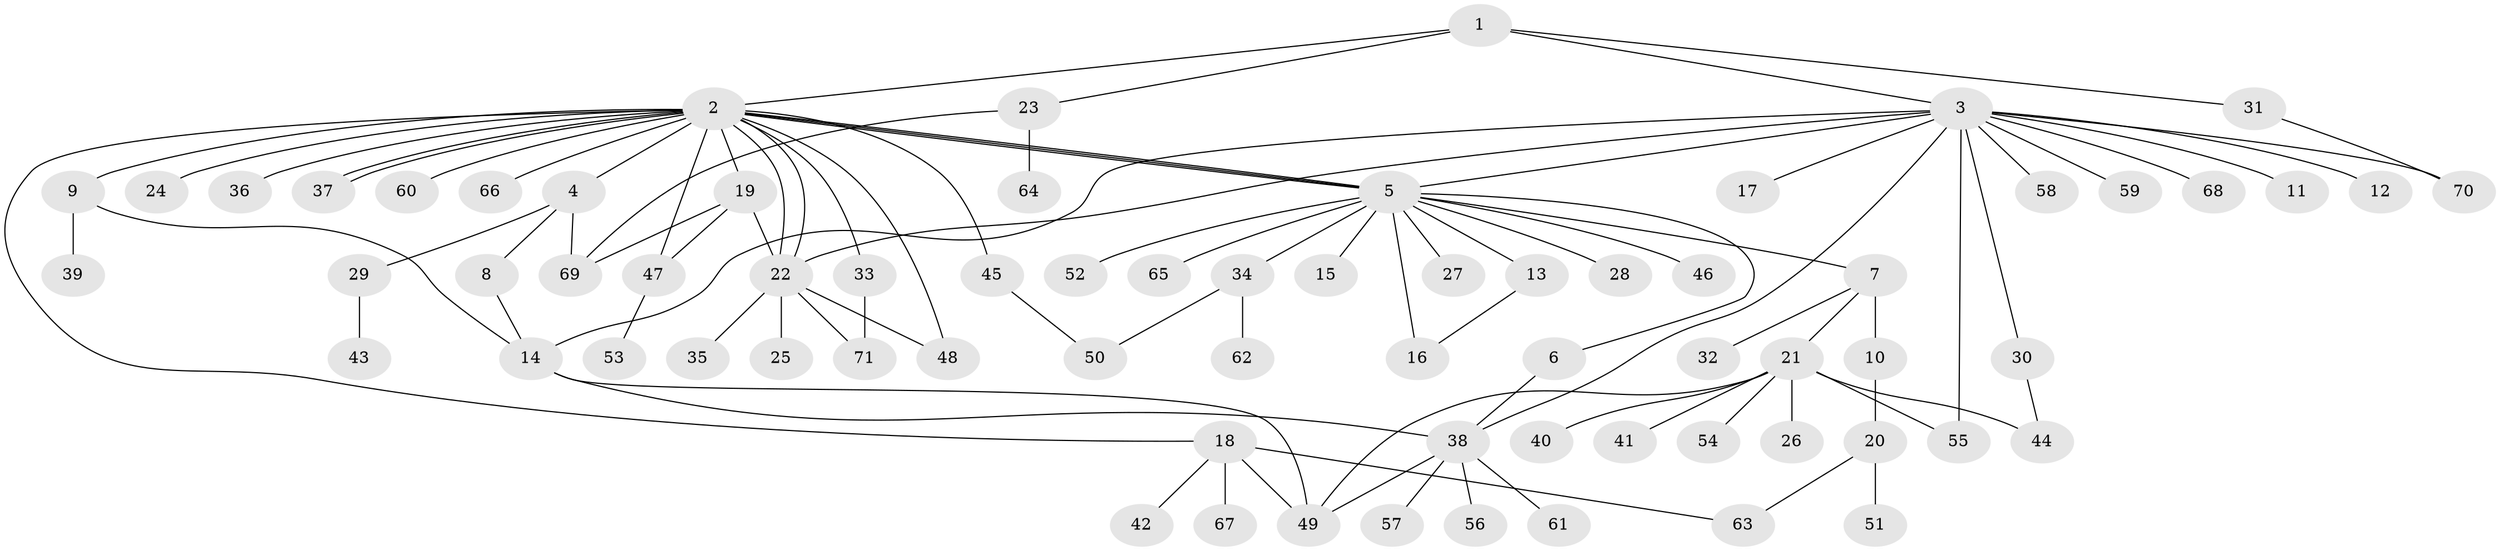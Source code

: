 // coarse degree distribution, {4: 0.07692307692307693, 17: 0.019230769230769232, 13: 0.019230769230769232, 15: 0.019230769230769232, 2: 0.17307692307692307, 5: 0.019230769230769232, 1: 0.5576923076923077, 7: 0.057692307692307696, 3: 0.038461538461538464, 6: 0.019230769230769232}
// Generated by graph-tools (version 1.1) at 2025/23/03/03/25 07:23:52]
// undirected, 71 vertices, 95 edges
graph export_dot {
graph [start="1"]
  node [color=gray90,style=filled];
  1;
  2;
  3;
  4;
  5;
  6;
  7;
  8;
  9;
  10;
  11;
  12;
  13;
  14;
  15;
  16;
  17;
  18;
  19;
  20;
  21;
  22;
  23;
  24;
  25;
  26;
  27;
  28;
  29;
  30;
  31;
  32;
  33;
  34;
  35;
  36;
  37;
  38;
  39;
  40;
  41;
  42;
  43;
  44;
  45;
  46;
  47;
  48;
  49;
  50;
  51;
  52;
  53;
  54;
  55;
  56;
  57;
  58;
  59;
  60;
  61;
  62;
  63;
  64;
  65;
  66;
  67;
  68;
  69;
  70;
  71;
  1 -- 2;
  1 -- 3;
  1 -- 23;
  1 -- 31;
  2 -- 4;
  2 -- 5;
  2 -- 5;
  2 -- 5;
  2 -- 9;
  2 -- 18;
  2 -- 19;
  2 -- 22;
  2 -- 22;
  2 -- 24;
  2 -- 33;
  2 -- 36;
  2 -- 37;
  2 -- 37;
  2 -- 45;
  2 -- 47;
  2 -- 48;
  2 -- 60;
  2 -- 66;
  3 -- 5;
  3 -- 11;
  3 -- 12;
  3 -- 14;
  3 -- 17;
  3 -- 22;
  3 -- 30;
  3 -- 38;
  3 -- 55;
  3 -- 58;
  3 -- 59;
  3 -- 68;
  3 -- 70;
  4 -- 8;
  4 -- 29;
  4 -- 69;
  5 -- 6;
  5 -- 7;
  5 -- 13;
  5 -- 15;
  5 -- 16;
  5 -- 27;
  5 -- 28;
  5 -- 34;
  5 -- 46;
  5 -- 52;
  5 -- 65;
  6 -- 38;
  7 -- 10;
  7 -- 21;
  7 -- 32;
  8 -- 14;
  9 -- 14;
  9 -- 39;
  10 -- 20;
  13 -- 16;
  14 -- 38;
  14 -- 49;
  18 -- 42;
  18 -- 49;
  18 -- 63;
  18 -- 67;
  19 -- 22;
  19 -- 47;
  19 -- 69;
  20 -- 51;
  20 -- 63;
  21 -- 26;
  21 -- 40;
  21 -- 41;
  21 -- 44;
  21 -- 49;
  21 -- 54;
  21 -- 55;
  22 -- 25;
  22 -- 35;
  22 -- 48;
  22 -- 71;
  23 -- 64;
  23 -- 69;
  29 -- 43;
  30 -- 44;
  31 -- 70;
  33 -- 71;
  34 -- 50;
  34 -- 62;
  38 -- 49;
  38 -- 56;
  38 -- 57;
  38 -- 61;
  45 -- 50;
  47 -- 53;
}
